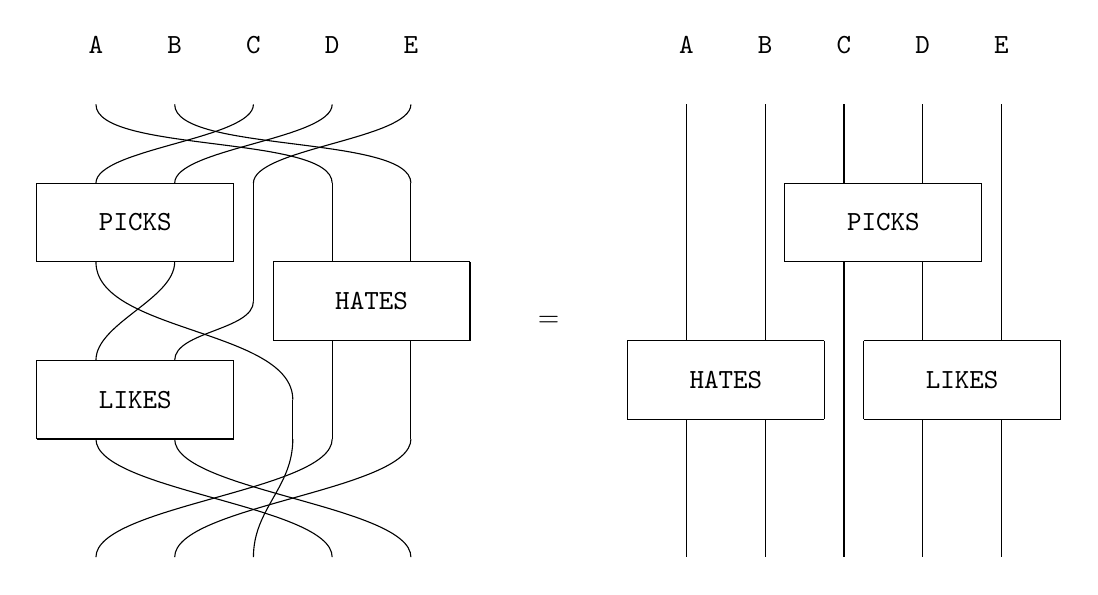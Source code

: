 \begin{tikzpicture}
	\begin{pgfonlayer}{nodelayer}
		\node [style=none] (57) at (4.25, 1.25) {$\texttt{PICKS}$};
		\node [style=none] (58) at (3, 1.75) {};
		\node [style=none] (59) at (3, 0.75) {};
		\node [style=none] (60) at (5.5, 1.75) {};
		\node [style=none] (61) at (5.5, 0.75) {};
		\node [style=none] (62) at (5.25, -0.75) {$\texttt{LIKES}$};
		\node [style=none] (63) at (4, -0.25) {};
		\node [style=none] (64) at (4, -1.25) {};
		\node [style=none] (65) at (6.5, -0.25) {};
		\node [style=none] (66) at (6.5, -1.25) {};
		\node [style=none] (67) at (4.75, 0.75) {};
		\node [style=none] (68) at (3.75, 0.75) {};
		\node [style=none] (69) at (3.75, -3) {};
		\node [style=none] (70) at (4.75, -0.25) {};
		\node [style=none] (71) at (4.75, 1.75) {};
		\node [style=none] (72) at (4.75, 2.75) {};
		\node [style=none] (73) at (3.75, 2.75) {};
		\node [style=none] (74) at (3.75, 1.75) {};
		\node [style=none] (75) at (5.75, -0.25) {};
		\node [style=none] (76) at (5.75, 2.75) {};
		\node [style=none] (77) at (4.75, -1.25) {};
		\node [style=none] (78) at (4.75, -3) {};
		\node [style=none] (79) at (5.75, -1.25) {};
		\node [style=none] (80) at (5.75, -3) {};
		\node [style=none] (81) at (2.75, 2.75) {};
		\node [style=none] (82) at (2.25, -0.75) {$\texttt{HATES}$};
		\node [style=none] (83) at (1, -0.25) {};
		\node [style=none] (84) at (1, -1.25) {};
		\node [style=none] (85) at (3.5, -0.25) {};
		\node [style=none] (86) at (3.5, -1.25) {};
		\node [style=none] (87) at (2.75, -1.25) {};
		\node [style=none] (88) at (1.75, -1.25) {};
		\node [style=none] (89) at (2.75, -0.25) {};
		\node [style=none] (90) at (1.75, -0.25) {};
		\node [style=none] (91) at (1.75, 2.75) {};
		\node [style=none] (92) at (1.75, -3) {};
		\node [style=none] (93) at (2.75, -3) {};
		\node [style=none] (94) at (1.75, 3.5) {$\texttt{A}$};
		\node [style=none] (95) at (2.75, 3.5) {$\texttt{B}$};
		\node [style=none] (96) at (3.75, 3.5) {$\texttt{C}$};
		\node [style=none] (97) at (4.75, 3.5) {$\texttt{D}$};
		\node [style=none] (98) at (5.75, 3.5) {$\texttt{E}$};
		\node [style=none] (99) at (-5.25, 1.25) {$\texttt{PICKS}$};
		\node [style=none] (100) at (-6.5, 1.75) {};
		\node [style=none] (101) at (-6.5, 0.75) {};
		\node [style=none] (102) at (-4, 1.75) {};
		\node [style=none] (103) at (-4, 0.75) {};
		\node [style=none] (104) at (-5.25, -1) {$\texttt{LIKES}$};
		\node [style=none] (105) at (-6.5, -0.5) {};
		\node [style=none] (106) at (-6.5, -1.5) {};
		\node [style=none] (107) at (-4, -0.5) {};
		\node [style=none] (108) at (-4, -1.5) {};
		\node [style=none] (109) at (-4.75, 0.75) {};
		\node [style=none] (110) at (-5.75, 0.75) {};
		\node [style=none] (111) at (-3.25, -1) {};
		\node [style=none] (112) at (-5.75, -0.5) {};
		\node [style=none] (113) at (-4.75, 1.75) {};
		\node [style=none] (114) at (-4.75, 1.75) {};
		\node [style=none] (115) at (-5.75, 1.75) {};
		\node [style=none] (116) at (-5.75, 1.75) {};
		\node [style=none] (117) at (-3.75, 0.25) {};
		\node [style=none] (118) at (-3.75, 1.75) {};
		\node [style=none] (119) at (-5.75, -1.5) {};
		\node [style=none] (120) at (-2.75, -3) {};
		\node [style=none] (121) at (-4.75, -1.5) {};
		\node [style=none] (122) at (-1.75, -3) {};
		\node [style=none] (123) at (-1.75, 1.75) {};
		\node [style=none] (124) at (-2.25, 0.25) {$\texttt{HATES}$};
		\node [style=none] (125) at (-3.5, 0.75) {};
		\node [style=none] (126) at (-3.5, -0.25) {};
		\node [style=none] (127) at (-1, 0.75) {};
		\node [style=none] (128) at (-1, -0.25) {};
		\node [style=none] (129) at (-1.75, -0.25) {};
		\node [style=none] (130) at (-2.75, -0.25) {};
		\node [style=none] (131) at (-1.75, 0.75) {};
		\node [style=none] (132) at (-2.75, 0.75) {};
		\node [style=none] (133) at (-2.75, 1.75) {};
		\node [style=none] (134) at (-2.75, -1.5) {};
		\node [style=none] (135) at (-1.75, -1.5) {};
		\node [style=none] (136) at (-5.75, 3.5) {$\texttt{A}$};
		\node [style=none] (137) at (-4.75, -0.5) {};
		\node [style=none] (138) at (-4.75, -3) {};
		\node [style=none] (139) at (-5.75, -3) {};
		\node [style=none] (140) at (-3.25, -1.5) {};
		\node [style=none] (141) at (-3.75, -3) {};
		\node [style=none] (142) at (-5.75, 2.75) {};
		\node [style=none] (143) at (-4.75, 2.75) {};
		\node [style=none] (144) at (-3.75, 2.75) {};
		\node [style=none] (145) at (-2.75, 2.75) {};
		\node [style=none] (146) at (-1.75, 2.75) {};
		\node [style=none] (147) at (-4.75, 3.5) {$\texttt{B}$};
		\node [style=none] (148) at (-3.75, 3.5) {$\texttt{C}$};
		\node [style=none] (149) at (-2.75, 3.5) {$\texttt{D}$};
		\node [style=none] (150) at (-1.75, 3.5) {$\texttt{E}$};
		\node [style=none] (151) at (0, 0) {$=$};
	\end{pgfonlayer}
	\begin{pgfonlayer}{edgelayer}
		\draw (58.center) to (60.center);
		\draw (60.center) to (61.center);
		\draw (61.center) to (59.center);
		\draw (59.center) to (58.center);
		\draw (63.center) to (65.center);
		\draw (65.center) to (66.center);
		\draw (66.center) to (64.center);
		\draw (64.center) to (63.center);
		\draw (68.center) to (69.center);
		\draw (67.center) to (70.center);
		\draw (73.center) to (74.center);
		\draw (72.center) to (71.center);
		\draw (76.center) to (75.center);
		\draw (77.center) to (78.center);
		\draw (79.center) to (80.center);
		\draw (83.center) to (85.center);
		\draw (85.center) to (86.center);
		\draw (86.center) to (84.center);
		\draw (84.center) to (83.center);
		\draw (81.center) to (89.center);
		\draw (91.center) to (90.center);
		\draw (88.center) to (92.center);
		\draw (87.center) to (93.center);
		\draw (100.center) to (102.center);
		\draw (102.center) to (103.center);
		\draw (103.center) to (101.center);
		\draw (101.center) to (100.center);
		\draw (105.center) to (107.center);
		\draw (107.center) to (108.center);
		\draw (108.center) to (106.center);
		\draw (106.center) to (105.center);
		\draw [in=90, out=-90, looseness=0.75] (110.center) to (111.center);
		\draw [in=90, out=-90, looseness=0.75] (109.center) to (112.center);
		\draw (115.center) to (116.center);
		\draw (114.center) to (113.center);
		\draw (118.center) to (117.center);
		\draw [in=90, out=-90, looseness=0.50] (119.center) to (120.center);
		\draw [in=90, out=-90, looseness=0.50] (121.center) to (122.center);
		\draw (125.center) to (127.center);
		\draw (127.center) to (128.center);
		\draw (128.center) to (126.center);
		\draw (126.center) to (125.center);
		\draw (123.center) to (131.center);
		\draw (133.center) to (132.center);
		\draw (130.center) to (134.center);
		\draw (129.center) to (135.center);
		\draw [in=-90, out=90, looseness=0.75] (137.center) to (117.center);
		\draw (111.center) to (140.center);
		\draw [in=-90, out=90, looseness=0.50] (139.center) to (134.center);
		\draw [in=-90, out=90, looseness=0.50] (138.center) to (135.center);
		\draw [in=90, out=-90] (140.center) to (141.center);
		\draw [in=-90, out=90, looseness=0.50] (133.center) to (142.center);
		\draw [in=-90, out=90, looseness=0.50] (123.center) to (143.center);
		\draw [in=-90, out=90, looseness=0.50] (115.center) to (144.center);
		\draw [in=-90, out=90, looseness=0.50] (114.center) to (145.center);
		\draw [in=-90, out=90, looseness=0.50] (118.center) to (146.center);
	\end{pgfonlayer}
\end{tikzpicture}
